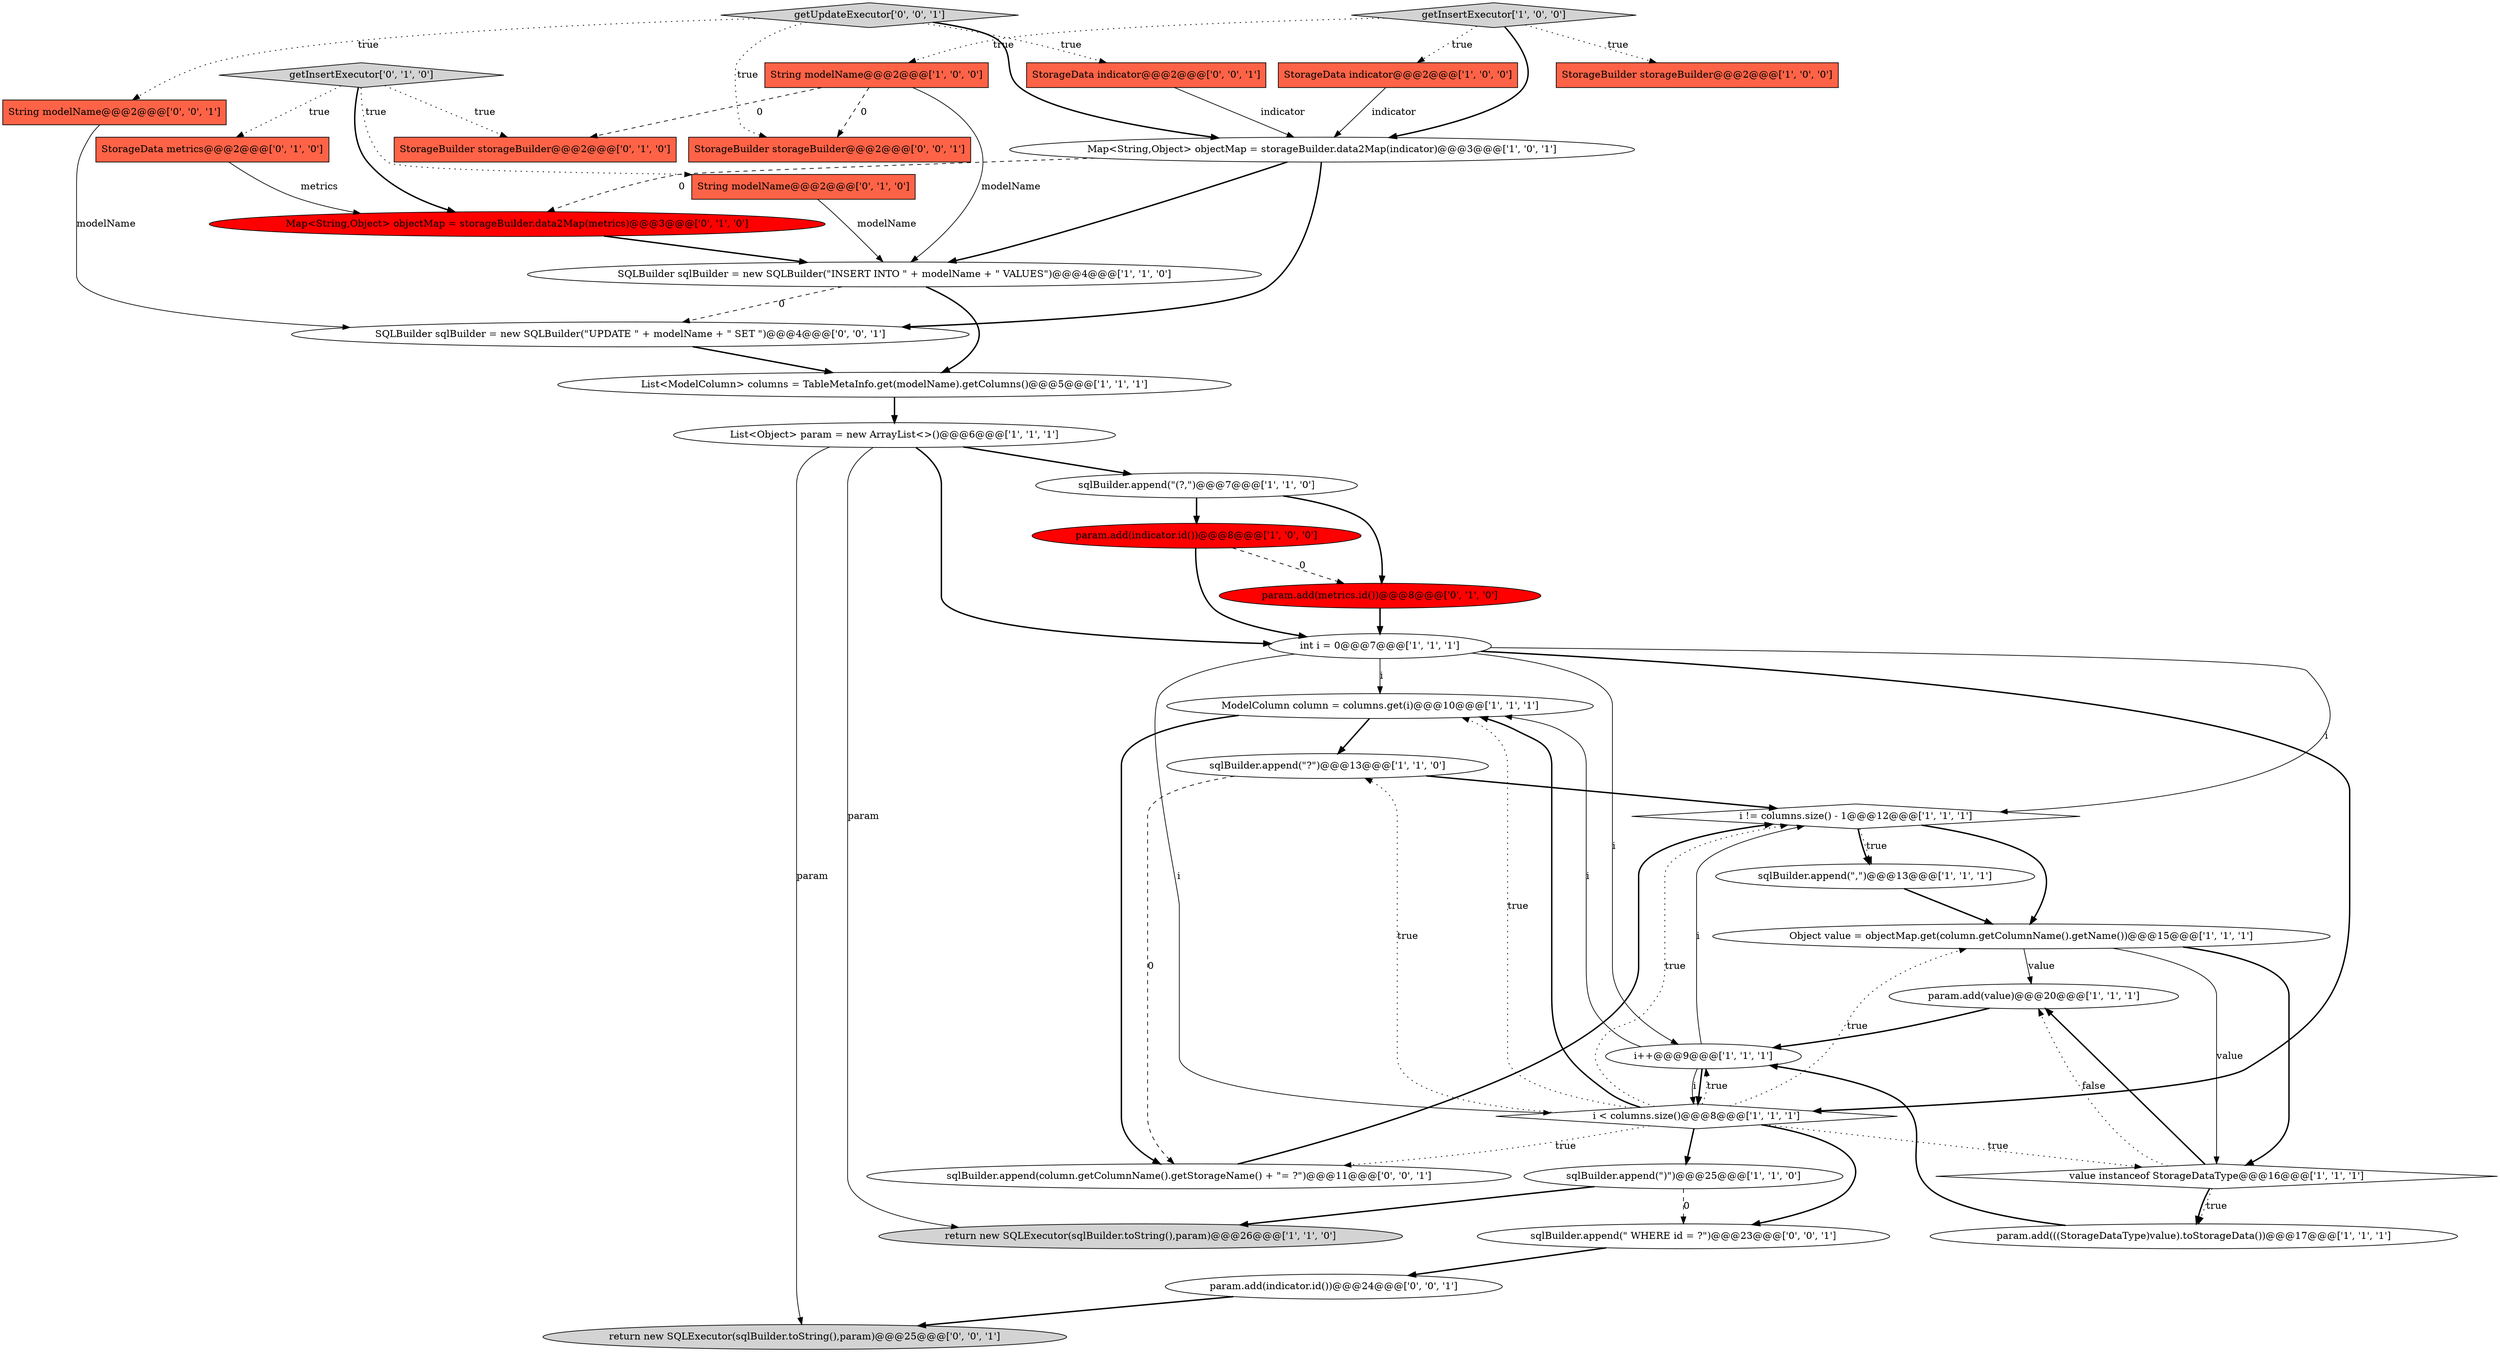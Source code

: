 digraph {
16 [style = filled, label = "ModelColumn column = columns.get(i)@@@10@@@['1', '1', '1']", fillcolor = white, shape = ellipse image = "AAA0AAABBB1BBB"];
25 [style = filled, label = "StorageData metrics@@@2@@@['0', '1', '0']", fillcolor = tomato, shape = box image = "AAA0AAABBB2BBB"];
11 [style = filled, label = "List<ModelColumn> columns = TableMetaInfo.get(modelName).getColumns()@@@5@@@['1', '1', '1']", fillcolor = white, shape = ellipse image = "AAA0AAABBB1BBB"];
24 [style = filled, label = "getInsertExecutor['0', '1', '0']", fillcolor = lightgray, shape = diamond image = "AAA0AAABBB2BBB"];
34 [style = filled, label = "StorageBuilder storageBuilder@@@2@@@['0', '0', '1']", fillcolor = tomato, shape = box image = "AAA0AAABBB3BBB"];
32 [style = filled, label = "StorageData indicator@@@2@@@['0', '0', '1']", fillcolor = tomato, shape = box image = "AAA0AAABBB3BBB"];
20 [style = filled, label = "i != columns.size() - 1@@@12@@@['1', '1', '1']", fillcolor = white, shape = diamond image = "AAA0AAABBB1BBB"];
28 [style = filled, label = "StorageBuilder storageBuilder@@@2@@@['0', '1', '0']", fillcolor = tomato, shape = box image = "AAA1AAABBB2BBB"];
14 [style = filled, label = "param.add(((StorageDataType)value).toStorageData())@@@17@@@['1', '1', '1']", fillcolor = white, shape = ellipse image = "AAA0AAABBB1BBB"];
0 [style = filled, label = "List<Object> param = new ArrayList<>()@@@6@@@['1', '1', '1']", fillcolor = white, shape = ellipse image = "AAA0AAABBB1BBB"];
10 [style = filled, label = "StorageData indicator@@@2@@@['1', '0', '0']", fillcolor = tomato, shape = box image = "AAA0AAABBB1BBB"];
6 [style = filled, label = "param.add(value)@@@20@@@['1', '1', '1']", fillcolor = white, shape = ellipse image = "AAA0AAABBB1BBB"];
12 [style = filled, label = "Map<String,Object> objectMap = storageBuilder.data2Map(indicator)@@@3@@@['1', '0', '1']", fillcolor = white, shape = ellipse image = "AAA0AAABBB1BBB"];
2 [style = filled, label = "sqlBuilder.append(\")\")@@@25@@@['1', '1', '0']", fillcolor = white, shape = ellipse image = "AAA0AAABBB1BBB"];
7 [style = filled, label = "i < columns.size()@@@8@@@['1', '1', '1']", fillcolor = white, shape = diamond image = "AAA0AAABBB1BBB"];
4 [style = filled, label = "StorageBuilder storageBuilder@@@2@@@['1', '0', '0']", fillcolor = tomato, shape = box image = "AAA0AAABBB1BBB"];
9 [style = filled, label = "Object value = objectMap.get(column.getColumnName().getName())@@@15@@@['1', '1', '1']", fillcolor = white, shape = ellipse image = "AAA0AAABBB1BBB"];
15 [style = filled, label = "i++@@@9@@@['1', '1', '1']", fillcolor = white, shape = ellipse image = "AAA0AAABBB1BBB"];
21 [style = filled, label = "sqlBuilder.append(\"(?,\")@@@7@@@['1', '1', '0']", fillcolor = white, shape = ellipse image = "AAA0AAABBB1BBB"];
36 [style = filled, label = "return new SQLExecutor(sqlBuilder.toString(),param)@@@25@@@['0', '0', '1']", fillcolor = lightgray, shape = ellipse image = "AAA0AAABBB3BBB"];
29 [style = filled, label = "sqlBuilder.append(\" WHERE id = ?\")@@@23@@@['0', '0', '1']", fillcolor = white, shape = ellipse image = "AAA0AAABBB3BBB"];
30 [style = filled, label = "getUpdateExecutor['0', '0', '1']", fillcolor = lightgray, shape = diamond image = "AAA0AAABBB3BBB"];
13 [style = filled, label = "sqlBuilder.append(\",\")@@@13@@@['1', '1', '1']", fillcolor = white, shape = ellipse image = "AAA0AAABBB1BBB"];
19 [style = filled, label = "SQLBuilder sqlBuilder = new SQLBuilder(\"INSERT INTO \" + modelName + \" VALUES\")@@@4@@@['1', '1', '0']", fillcolor = white, shape = ellipse image = "AAA0AAABBB1BBB"];
23 [style = filled, label = "param.add(metrics.id())@@@8@@@['0', '1', '0']", fillcolor = red, shape = ellipse image = "AAA1AAABBB2BBB"];
22 [style = filled, label = "getInsertExecutor['1', '0', '0']", fillcolor = lightgray, shape = diamond image = "AAA0AAABBB1BBB"];
1 [style = filled, label = "int i = 0@@@7@@@['1', '1', '1']", fillcolor = white, shape = ellipse image = "AAA0AAABBB1BBB"];
17 [style = filled, label = "return new SQLExecutor(sqlBuilder.toString(),param)@@@26@@@['1', '1', '0']", fillcolor = lightgray, shape = ellipse image = "AAA0AAABBB1BBB"];
26 [style = filled, label = "Map<String,Object> objectMap = storageBuilder.data2Map(metrics)@@@3@@@['0', '1', '0']", fillcolor = red, shape = ellipse image = "AAA1AAABBB2BBB"];
8 [style = filled, label = "value instanceof StorageDataType@@@16@@@['1', '1', '1']", fillcolor = white, shape = diamond image = "AAA0AAABBB1BBB"];
18 [style = filled, label = "String modelName@@@2@@@['1', '0', '0']", fillcolor = tomato, shape = box image = "AAA1AAABBB1BBB"];
27 [style = filled, label = "String modelName@@@2@@@['0', '1', '0']", fillcolor = tomato, shape = box image = "AAA0AAABBB2BBB"];
3 [style = filled, label = "sqlBuilder.append(\"?\")@@@13@@@['1', '1', '0']", fillcolor = white, shape = ellipse image = "AAA0AAABBB1BBB"];
33 [style = filled, label = "sqlBuilder.append(column.getColumnName().getStorageName() + \"= ?\")@@@11@@@['0', '0', '1']", fillcolor = white, shape = ellipse image = "AAA0AAABBB3BBB"];
37 [style = filled, label = "param.add(indicator.id())@@@24@@@['0', '0', '1']", fillcolor = white, shape = ellipse image = "AAA0AAABBB3BBB"];
31 [style = filled, label = "String modelName@@@2@@@['0', '0', '1']", fillcolor = tomato, shape = box image = "AAA0AAABBB3BBB"];
35 [style = filled, label = "SQLBuilder sqlBuilder = new SQLBuilder(\"UPDATE \" + modelName + \" SET \")@@@4@@@['0', '0', '1']", fillcolor = white, shape = ellipse image = "AAA0AAABBB3BBB"];
5 [style = filled, label = "param.add(indicator.id())@@@8@@@['1', '0', '0']", fillcolor = red, shape = ellipse image = "AAA1AAABBB1BBB"];
2->17 [style = bold, label=""];
1->20 [style = solid, label="i"];
16->3 [style = bold, label=""];
10->12 [style = solid, label="indicator"];
22->10 [style = dotted, label="true"];
20->13 [style = bold, label=""];
31->35 [style = solid, label="modelName"];
8->6 [style = dotted, label="false"];
33->20 [style = bold, label=""];
15->7 [style = bold, label=""];
37->36 [style = bold, label=""];
22->18 [style = dotted, label="true"];
32->12 [style = solid, label="indicator"];
20->9 [style = bold, label=""];
24->25 [style = dotted, label="true"];
3->33 [style = dashed, label="0"];
5->23 [style = dashed, label="0"];
9->8 [style = solid, label="value"];
7->33 [style = dotted, label="true"];
27->19 [style = solid, label="modelName"];
8->14 [style = bold, label=""];
19->11 [style = bold, label=""];
8->6 [style = bold, label=""];
0->21 [style = bold, label=""];
29->37 [style = bold, label=""];
12->35 [style = bold, label=""];
7->9 [style = dotted, label="true"];
24->27 [style = dotted, label="true"];
26->19 [style = bold, label=""];
9->8 [style = bold, label=""];
24->28 [style = dotted, label="true"];
30->34 [style = dotted, label="true"];
1->7 [style = bold, label=""];
7->15 [style = dotted, label="true"];
1->15 [style = solid, label="i"];
6->15 [style = bold, label=""];
7->20 [style = dotted, label="true"];
12->26 [style = dashed, label="0"];
1->16 [style = solid, label="i"];
18->34 [style = dashed, label="0"];
21->5 [style = bold, label=""];
5->1 [style = bold, label=""];
24->26 [style = bold, label=""];
11->0 [style = bold, label=""];
3->20 [style = bold, label=""];
30->12 [style = bold, label=""];
30->31 [style = dotted, label="true"];
0->36 [style = solid, label="param"];
16->33 [style = bold, label=""];
7->3 [style = dotted, label="true"];
7->2 [style = bold, label=""];
15->16 [style = solid, label="i"];
22->12 [style = bold, label=""];
35->11 [style = bold, label=""];
0->1 [style = bold, label=""];
8->14 [style = dotted, label="true"];
7->16 [style = bold, label=""];
7->29 [style = bold, label=""];
0->17 [style = solid, label="param"];
7->16 [style = dotted, label="true"];
30->32 [style = dotted, label="true"];
2->29 [style = dashed, label="0"];
18->19 [style = solid, label="modelName"];
25->26 [style = solid, label="metrics"];
23->1 [style = bold, label=""];
18->28 [style = dashed, label="0"];
20->13 [style = dotted, label="true"];
14->15 [style = bold, label=""];
13->9 [style = bold, label=""];
19->35 [style = dashed, label="0"];
9->6 [style = solid, label="value"];
12->19 [style = bold, label=""];
15->20 [style = solid, label="i"];
7->8 [style = dotted, label="true"];
22->4 [style = dotted, label="true"];
15->7 [style = solid, label="i"];
1->7 [style = solid, label="i"];
21->23 [style = bold, label=""];
}
